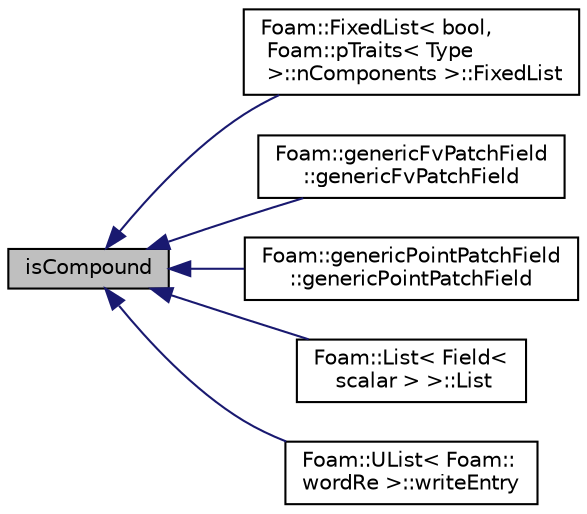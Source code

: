 digraph "isCompound"
{
  bgcolor="transparent";
  edge [fontname="Helvetica",fontsize="10",labelfontname="Helvetica",labelfontsize="10"];
  node [fontname="Helvetica",fontsize="10",shape=record];
  rankdir="LR";
  Node1015 [label="isCompound",height=0.2,width=0.4,color="black", fillcolor="grey75", style="filled", fontcolor="black"];
  Node1015 -> Node1016 [dir="back",color="midnightblue",fontsize="10",style="solid",fontname="Helvetica"];
  Node1016 [label="Foam::FixedList\< bool,\l Foam::pTraits\< Type\l \>::nComponents \>::FixedList",height=0.2,width=0.4,color="black",URL="$a27009.html#a96fc89cc5cd7ef81f0d49bfb25247021",tooltip="Construct from Istream. "];
  Node1015 -> Node1017 [dir="back",color="midnightblue",fontsize="10",style="solid",fontname="Helvetica"];
  Node1017 [label="Foam::genericFvPatchField\l::genericFvPatchField",height=0.2,width=0.4,color="black",URL="$a24689.html#a55caa01e757d3893cd3a7034439317d9",tooltip="Construct from patch, internal field and dictionary. "];
  Node1015 -> Node1018 [dir="back",color="midnightblue",fontsize="10",style="solid",fontname="Helvetica"];
  Node1018 [label="Foam::genericPointPatchField\l::genericPointPatchField",height=0.2,width=0.4,color="black",URL="$a24693.html#abb7dd7bf600b72b3b82ea631844b5eb3",tooltip="Construct from patch, internal field and dictionary. "];
  Node1015 -> Node1019 [dir="back",color="midnightblue",fontsize="10",style="solid",fontname="Helvetica"];
  Node1019 [label="Foam::List\< Field\<\l scalar \> \>::List",height=0.2,width=0.4,color="black",URL="$a26833.html#a14f9ee6bb196d1f585f55ea49dc15a0c",tooltip="Construct from Istream. "];
  Node1015 -> Node1020 [dir="back",color="midnightblue",fontsize="10",style="solid",fontname="Helvetica"];
  Node1020 [label="Foam::UList\< Foam::\lwordRe \>::writeEntry",height=0.2,width=0.4,color="black",URL="$a26837.html#ab40cda08e1d63badc1dbc7c31005601e",tooltip="Write the UList as a dictionary entry with keyword. "];
}
